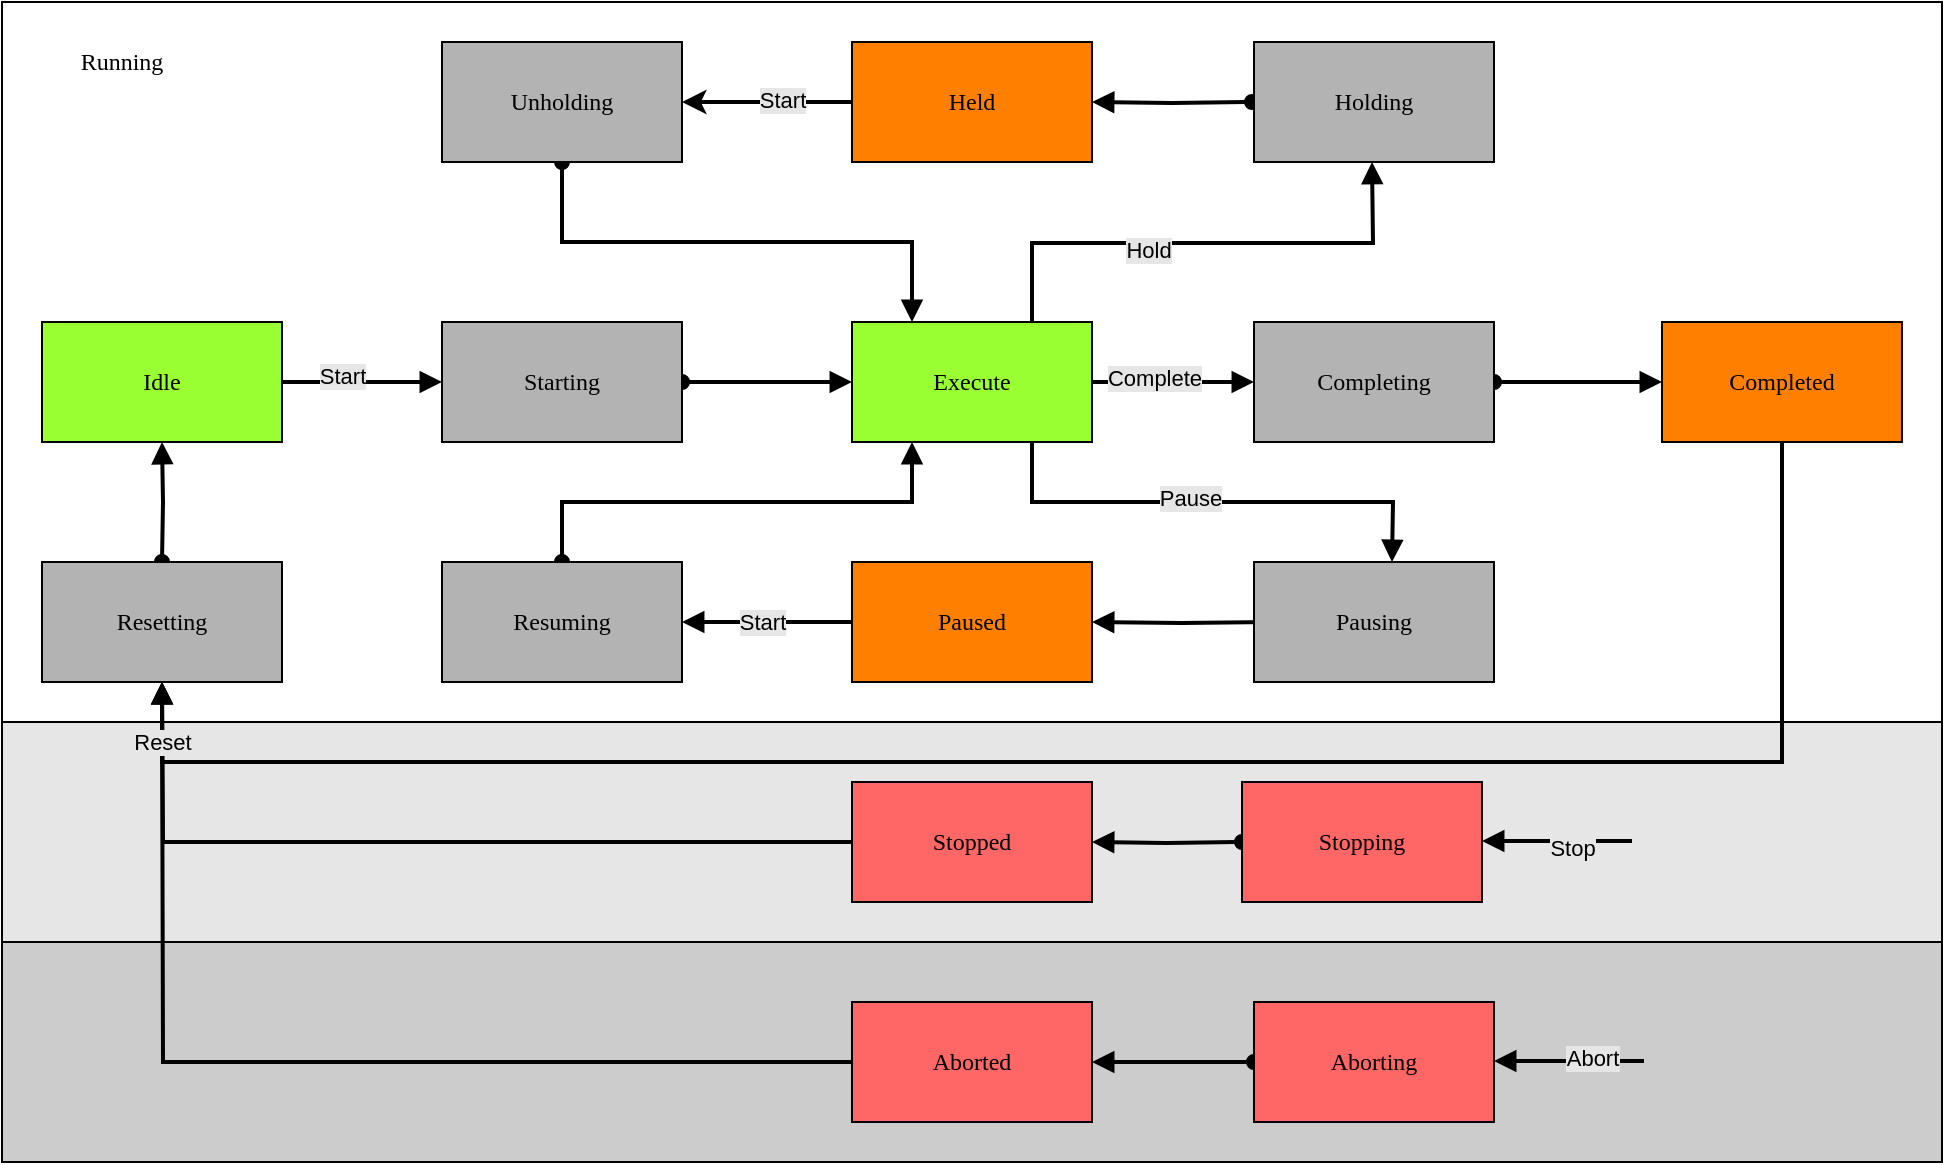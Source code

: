 <mxfile version="24.0.4" type="github" pages="5">
  <diagram name="ISA88" id="58cdce13-f638-feb5-8d6f-7d28b1aa9fa0">
    <mxGraphModel dx="1593" dy="869" grid="1" gridSize="10" guides="1" tooltips="1" connect="1" arrows="1" fold="1" page="1" pageScale="1" pageWidth="1169" pageHeight="827" background="none" math="0" shadow="0">
      <root>
        <mxCell id="0" />
        <mxCell id="1" parent="0" />
        <mxCell id="aAmiJ_XI5m1NhXgfSYHL-29" value="" style="rounded=0;whiteSpace=wrap;html=1;fontFamily=Helvetica;fontSize=11;fontColor=default;labelBackgroundColor=default;fillColor=#CCCCCC;" parent="1" vertex="1">
          <mxGeometry x="80" y="550" width="970" height="110" as="geometry" />
        </mxCell>
        <mxCell id="aAmiJ_XI5m1NhXgfSYHL-28" value="" style="rounded=0;whiteSpace=wrap;html=1;fontFamily=Helvetica;fontSize=11;fontColor=default;labelBackgroundColor=default;fillColor=#E6E6E6;" parent="1" vertex="1">
          <mxGeometry x="80" y="440" width="970" height="110" as="geometry" />
        </mxCell>
        <mxCell id="aAmiJ_XI5m1NhXgfSYHL-25" value="" style="rounded=0;whiteSpace=wrap;html=1;fontFamily=Helvetica;fontSize=11;fontColor=default;labelBackgroundColor=default;fillColor=#FFFFFF;" parent="1" vertex="1">
          <mxGeometry x="80" y="80" width="970" height="360" as="geometry" />
        </mxCell>
        <mxCell id="aAmiJ_XI5m1NhXgfSYHL-9" value="" style="edgeStyle=orthogonalEdgeStyle;rounded=0;orthogonalLoop=1;jettySize=auto;html=1;strokeWidth=2;" parent="1" source="382b91b5511bd0f7-7" target="aAmiJ_XI5m1NhXgfSYHL-3" edge="1">
          <mxGeometry relative="1" as="geometry" />
        </mxCell>
        <mxCell id="382b91b5511bd0f7-7" value="Held" style="rounded=0;whiteSpace=wrap;html=1;arcSize=24;fillColor=#FF8000;strokeColor=#000000;shadow=0;comic=0;labelBackgroundColor=none;fontFamily=Verdana;fontSize=12;fontColor=#000000;align=center;rotation=0;" parent="1" vertex="1">
          <mxGeometry x="505" y="100" width="120" height="60" as="geometry" />
        </mxCell>
        <mxCell id="qw5E-p2FazVa0dcF7oxH-25" style="edgeStyle=orthogonalEdgeStyle;rounded=0;orthogonalLoop=1;jettySize=auto;html=1;entryX=0.5;entryY=1;entryDx=0;entryDy=0;strokeColor=default;align=center;verticalAlign=middle;fontFamily=Helvetica;fontSize=11;fontColor=default;labelBackgroundColor=default;endArrow=block;endFill=1;exitX=0.75;exitY=0;exitDx=0;exitDy=0;strokeWidth=2;" parent="1" source="382b91b5511bd0f7-10" edge="1">
          <mxGeometry relative="1" as="geometry">
            <mxPoint x="765" y="160" as="targetPoint" />
          </mxGeometry>
        </mxCell>
        <mxCell id="aAmiJ_XI5m1NhXgfSYHL-33" value="Hold" style="edgeLabel;html=1;align=center;verticalAlign=middle;resizable=0;points=[];fontFamily=Helvetica;fontSize=11;fontColor=default;labelBackgroundColor=#E6E6E6;" parent="qw5E-p2FazVa0dcF7oxH-25" vertex="1" connectable="0">
          <mxGeometry x="-0.23" y="-2" relative="1" as="geometry">
            <mxPoint x="1" y="1" as="offset" />
          </mxGeometry>
        </mxCell>
        <mxCell id="aAmiJ_XI5m1NhXgfSYHL-14" style="edgeStyle=orthogonalEdgeStyle;rounded=0;orthogonalLoop=1;jettySize=auto;html=1;exitX=1;exitY=0.5;exitDx=0;exitDy=0;entryX=0;entryY=0.5;entryDx=0;entryDy=0;strokeColor=default;align=center;verticalAlign=middle;fontFamily=Helvetica;fontSize=11;fontColor=default;labelBackgroundColor=default;endArrow=block;endFill=1;strokeWidth=2;" parent="1" source="382b91b5511bd0f7-10" target="aAmiJ_XI5m1NhXgfSYHL-12" edge="1">
          <mxGeometry relative="1" as="geometry" />
        </mxCell>
        <mxCell id="hQikZTmfwp58IxMDFCY6-4" value="Complete" style="edgeLabel;html=1;align=center;verticalAlign=middle;resizable=0;points=[];fontFamily=Helvetica;fontSize=11;fontColor=default;labelBackgroundColor=#E6E6E6;" vertex="1" connectable="0" parent="aAmiJ_XI5m1NhXgfSYHL-14">
          <mxGeometry x="-0.358" y="-2" relative="1" as="geometry">
            <mxPoint x="5" y="-4" as="offset" />
          </mxGeometry>
        </mxCell>
        <mxCell id="382b91b5511bd0f7-10" value="Execute" style="rounded=0;whiteSpace=wrap;html=1;arcSize=24;fillColor=#99FF33;strokeColor=#000000;shadow=0;comic=0;labelBackgroundColor=none;fontFamily=Verdana;fontSize=12;fontColor=#000000;align=center;" parent="1" vertex="1">
          <mxGeometry x="505" y="240" width="120" height="60" as="geometry" />
        </mxCell>
        <mxCell id="qw5E-p2FazVa0dcF7oxH-10" value="Paused" style="rounded=0;whiteSpace=wrap;html=1;arcSize=24;fillColor=#FF8000;strokeColor=#000000;shadow=0;comic=0;labelBackgroundColor=none;fontFamily=Verdana;fontSize=12;fontColor=#000000;align=center;" parent="1" vertex="1">
          <mxGeometry x="505" y="360" width="120" height="60" as="geometry" />
        </mxCell>
        <mxCell id="qw5E-p2FazVa0dcF7oxH-51" value="" style="edgeStyle=orthogonalEdgeStyle;rounded=0;orthogonalLoop=1;jettySize=auto;html=1;strokeColor=default;align=center;verticalAlign=middle;fontFamily=Helvetica;fontSize=11;fontColor=default;labelBackgroundColor=default;endArrow=block;endFill=1;strokeWidth=2;startArrow=oval;startFill=1;" parent="1" target="382b91b5511bd0f7-7" edge="1">
          <mxGeometry relative="1" as="geometry">
            <mxPoint x="705" y="130" as="sourcePoint" />
          </mxGeometry>
        </mxCell>
        <mxCell id="qw5E-p2FazVa0dcF7oxH-49" value="" style="edgeStyle=orthogonalEdgeStyle;rounded=0;orthogonalLoop=1;jettySize=auto;html=1;strokeColor=default;align=center;verticalAlign=middle;fontFamily=Helvetica;fontSize=11;fontColor=default;labelBackgroundColor=default;endArrow=block;endFill=1;strokeWidth=2;" parent="1" target="qw5E-p2FazVa0dcF7oxH-10" edge="1">
          <mxGeometry relative="1" as="geometry">
            <mxPoint x="715" y="390" as="sourcePoint" />
          </mxGeometry>
        </mxCell>
        <mxCell id="qw5E-p2FazVa0dcF7oxH-26" style="edgeStyle=orthogonalEdgeStyle;rounded=0;orthogonalLoop=1;jettySize=auto;html=1;entryX=0.5;entryY=0;entryDx=0;entryDy=0;strokeColor=default;align=center;verticalAlign=middle;fontFamily=Helvetica;fontSize=11;fontColor=default;labelBackgroundColor=default;endArrow=block;endFill=1;exitX=0.75;exitY=1;exitDx=0;exitDy=0;strokeWidth=2;" parent="1" source="382b91b5511bd0f7-10" edge="1">
          <mxGeometry relative="1" as="geometry">
            <mxPoint x="775" y="360" as="targetPoint" />
          </mxGeometry>
        </mxCell>
        <mxCell id="aAmiJ_XI5m1NhXgfSYHL-34" value="Pause" style="edgeLabel;html=1;align=center;verticalAlign=middle;resizable=0;points=[];fontFamily=Helvetica;fontSize=11;fontColor=default;labelBackgroundColor=#E6E6E6;" parent="qw5E-p2FazVa0dcF7oxH-26" vertex="1" connectable="0">
          <mxGeometry x="-0.094" y="2" relative="1" as="geometry">
            <mxPoint as="offset" />
          </mxGeometry>
        </mxCell>
        <mxCell id="qw5E-p2FazVa0dcF7oxH-29" value="" style="edgeStyle=orthogonalEdgeStyle;rounded=0;orthogonalLoop=1;jettySize=auto;html=1;strokeColor=default;align=center;verticalAlign=middle;fontFamily=Helvetica;fontSize=11;fontColor=default;labelBackgroundColor=default;endArrow=block;endFill=1;entryX=0;entryY=0.5;entryDx=0;entryDy=0;strokeWidth=2;" parent="1" source="qw5E-p2FazVa0dcF7oxH-27" target="aAmiJ_XI5m1NhXgfSYHL-1" edge="1">
          <mxGeometry relative="1" as="geometry">
            <mxPoint x="225" y="270" as="targetPoint" />
          </mxGeometry>
        </mxCell>
        <mxCell id="aAmiJ_XI5m1NhXgfSYHL-31" value="Start" style="edgeLabel;html=1;align=center;verticalAlign=middle;resizable=0;points=[];fontFamily=Helvetica;fontSize=11;fontColor=default;labelBackgroundColor=#E6E6E6;" parent="qw5E-p2FazVa0dcF7oxH-29" vertex="1" connectable="0">
          <mxGeometry x="-0.25" y="3" relative="1" as="geometry">
            <mxPoint as="offset" />
          </mxGeometry>
        </mxCell>
        <mxCell id="qw5E-p2FazVa0dcF7oxH-27" value="Idle" style="rounded=0;whiteSpace=wrap;html=1;arcSize=24;fillColor=#99FF33;strokeColor=#000000;shadow=0;comic=0;labelBackgroundColor=none;fontFamily=Verdana;fontSize=12;fontColor=#000000;align=center;" parent="1" vertex="1">
          <mxGeometry x="100" y="240" width="120" height="60" as="geometry" />
        </mxCell>
        <mxCell id="qw5E-p2FazVa0dcF7oxH-45" style="edgeStyle=orthogonalEdgeStyle;rounded=0;orthogonalLoop=1;jettySize=auto;html=1;entryX=0.5;entryY=1;entryDx=0;entryDy=0;strokeColor=default;align=center;verticalAlign=middle;fontFamily=Helvetica;fontSize=11;fontColor=default;labelBackgroundColor=default;endArrow=block;endFill=1;strokeWidth=2;" parent="1" source="qw5E-p2FazVa0dcF7oxH-32" edge="1">
          <mxGeometry relative="1" as="geometry">
            <mxPoint x="160" y="420" as="targetPoint" />
          </mxGeometry>
        </mxCell>
        <mxCell id="qw5E-p2FazVa0dcF7oxH-32" value="Stopped" style="rounded=0;whiteSpace=wrap;html=1;arcSize=24;fillColor=#FF6666;strokeColor=#000000;shadow=0;comic=0;labelBackgroundColor=none;fontFamily=Verdana;fontSize=12;fontColor=#000000;align=center;" parent="1" vertex="1">
          <mxGeometry x="505" y="470" width="120" height="60" as="geometry" />
        </mxCell>
        <mxCell id="qw5E-p2FazVa0dcF7oxH-46" style="edgeStyle=orthogonalEdgeStyle;rounded=0;orthogonalLoop=1;jettySize=auto;html=1;strokeColor=default;align=center;verticalAlign=middle;fontFamily=Helvetica;fontSize=11;fontColor=default;labelBackgroundColor=default;endArrow=block;endFill=1;strokeWidth=2;entryX=0.5;entryY=1;entryDx=0;entryDy=0;" parent="1" source="qw5E-p2FazVa0dcF7oxH-33" edge="1">
          <mxGeometry relative="1" as="geometry">
            <mxPoint x="160" y="420" as="targetPoint" />
          </mxGeometry>
        </mxCell>
        <mxCell id="qw5E-p2FazVa0dcF7oxH-33" value="Aborted" style="rounded=0;whiteSpace=wrap;html=1;arcSize=24;fillColor=#FF6666;strokeColor=#000000;shadow=0;comic=0;labelBackgroundColor=none;fontFamily=Verdana;fontSize=12;fontColor=#000000;align=center;" parent="1" vertex="1">
          <mxGeometry x="505" y="580" width="120" height="60" as="geometry" />
        </mxCell>
        <mxCell id="aAmiJ_XI5m1NhXgfSYHL-19" style="edgeStyle=orthogonalEdgeStyle;rounded=0;orthogonalLoop=1;jettySize=auto;html=1;exitX=0.5;exitY=1;exitDx=0;exitDy=0;entryX=0.5;entryY=1;entryDx=0;entryDy=0;strokeColor=default;align=center;verticalAlign=middle;fontFamily=Helvetica;fontSize=11;fontColor=default;labelBackgroundColor=default;endArrow=block;endFill=1;strokeWidth=2;" parent="1" source="qw5E-p2FazVa0dcF7oxH-34" edge="1">
          <mxGeometry relative="1" as="geometry">
            <Array as="points">
              <mxPoint x="970" y="460" />
              <mxPoint x="160" y="460" />
            </Array>
            <mxPoint x="160" y="420" as="targetPoint" />
          </mxGeometry>
        </mxCell>
        <mxCell id="aAmiJ_XI5m1NhXgfSYHL-39" value="Reset" style="edgeLabel;html=1;align=center;verticalAlign=middle;resizable=0;points=[];fontFamily=Helvetica;fontSize=11;fontColor=default;labelBackgroundColor=#E6E6E6;" parent="aAmiJ_XI5m1NhXgfSYHL-19" vertex="1" connectable="0">
          <mxGeometry x="0.896" y="2" relative="1" as="geometry">
            <mxPoint x="-13" y="-12" as="offset" />
          </mxGeometry>
        </mxCell>
        <mxCell id="qw5E-p2FazVa0dcF7oxH-34" value="Completed" style="rounded=0;whiteSpace=wrap;html=1;arcSize=24;fillColor=#FF8000;strokeColor=#000000;shadow=0;comic=0;labelBackgroundColor=none;fontFamily=Verdana;fontSize=12;fontColor=#000000;align=center;" parent="1" vertex="1">
          <mxGeometry x="910" y="240" width="120" height="60" as="geometry" />
        </mxCell>
        <mxCell id="qw5E-p2FazVa0dcF7oxH-41" value="" style="edgeStyle=orthogonalEdgeStyle;rounded=0;orthogonalLoop=1;jettySize=auto;html=1;strokeColor=default;align=center;verticalAlign=middle;fontFamily=Helvetica;fontSize=11;fontColor=default;labelBackgroundColor=default;endArrow=block;endFill=1;strokeWidth=2;startArrow=oval;startFill=1;" parent="1" target="qw5E-p2FazVa0dcF7oxH-32" edge="1">
          <mxGeometry relative="1" as="geometry">
            <mxPoint x="700" y="500" as="sourcePoint" />
          </mxGeometry>
        </mxCell>
        <mxCell id="qw5E-p2FazVa0dcF7oxH-43" value="" style="edgeStyle=orthogonalEdgeStyle;rounded=0;orthogonalLoop=1;jettySize=auto;html=1;strokeColor=default;align=center;verticalAlign=middle;fontFamily=Helvetica;fontSize=11;fontColor=default;labelBackgroundColor=default;endArrow=block;endFill=1;strokeWidth=2;startArrow=oval;startFill=1;exitX=0;exitY=0.5;exitDx=0;exitDy=0;" parent="1" source="aAmiJ_XI5m1NhXgfSYHL-21" target="qw5E-p2FazVa0dcF7oxH-33" edge="1">
          <mxGeometry relative="1" as="geometry">
            <mxPoint x="680" y="710" as="sourcePoint" />
          </mxGeometry>
        </mxCell>
        <mxCell id="aAmiJ_XI5m1NhXgfSYHL-18" style="edgeStyle=orthogonalEdgeStyle;rounded=0;orthogonalLoop=1;jettySize=auto;html=1;exitX=1;exitY=0.5;exitDx=0;exitDy=0;entryX=0;entryY=0.5;entryDx=0;entryDy=0;strokeColor=default;align=center;verticalAlign=middle;fontFamily=Helvetica;fontSize=11;fontColor=default;labelBackgroundColor=default;endArrow=block;endFill=1;strokeWidth=2;startArrow=oval;startFill=1;" parent="1" source="aAmiJ_XI5m1NhXgfSYHL-1" target="382b91b5511bd0f7-10" edge="1">
          <mxGeometry relative="1" as="geometry" />
        </mxCell>
        <mxCell id="aAmiJ_XI5m1NhXgfSYHL-1" value="Starting" style="rounded=0;whiteSpace=wrap;html=1;arcSize=24;fillColor=#B3B3B3;strokeColor=#000000;shadow=0;comic=0;labelBackgroundColor=none;fontFamily=Verdana;fontSize=12;fontColor=#000000;align=center;" parent="1" vertex="1">
          <mxGeometry x="300" y="240" width="120" height="60" as="geometry" />
        </mxCell>
        <mxCell id="aAmiJ_XI5m1NhXgfSYHL-2" value="Holding" style="rounded=0;whiteSpace=wrap;html=1;arcSize=24;fillColor=#B3B3B3;strokeColor=#000000;shadow=0;comic=0;labelBackgroundColor=none;fontFamily=Verdana;fontSize=12;fontColor=#000000;align=center;" parent="1" vertex="1">
          <mxGeometry x="706" y="100" width="120" height="60" as="geometry" />
        </mxCell>
        <mxCell id="aAmiJ_XI5m1NhXgfSYHL-16" style="edgeStyle=orthogonalEdgeStyle;rounded=0;orthogonalLoop=1;jettySize=auto;html=1;exitX=0.5;exitY=1;exitDx=0;exitDy=0;entryX=0.25;entryY=0;entryDx=0;entryDy=0;strokeColor=default;align=center;verticalAlign=middle;fontFamily=Helvetica;fontSize=11;fontColor=default;labelBackgroundColor=default;endArrow=block;endFill=1;strokeWidth=2;startArrow=oval;startFill=1;" parent="1" source="aAmiJ_XI5m1NhXgfSYHL-3" target="382b91b5511bd0f7-10" edge="1">
          <mxGeometry relative="1" as="geometry" />
        </mxCell>
        <mxCell id="aAmiJ_XI5m1NhXgfSYHL-32" value="Start" style="edgeLabel;html=1;align=center;verticalAlign=middle;resizable=0;points=[];fontFamily=Helvetica;fontSize=11;fontColor=default;labelBackgroundColor=#E6E6E6;" parent="aAmiJ_XI5m1NhXgfSYHL-16" vertex="1" connectable="0">
          <mxGeometry x="-0.2" relative="1" as="geometry">
            <mxPoint x="48" y="-71" as="offset" />
          </mxGeometry>
        </mxCell>
        <mxCell id="aAmiJ_XI5m1NhXgfSYHL-3" value="Unholding" style="rounded=0;whiteSpace=wrap;html=1;arcSize=24;fillColor=#B3B3B3;strokeColor=#000000;shadow=0;comic=0;labelBackgroundColor=none;fontFamily=Verdana;fontSize=12;fontColor=#000000;align=center;" parent="1" vertex="1">
          <mxGeometry x="300" y="100" width="120" height="60" as="geometry" />
        </mxCell>
        <mxCell id="aAmiJ_XI5m1NhXgfSYHL-4" value="Pausing" style="rounded=0;whiteSpace=wrap;html=1;arcSize=24;fillColor=#B3B3B3;strokeColor=#000000;shadow=0;comic=0;labelBackgroundColor=none;fontFamily=Verdana;fontSize=12;fontColor=#000000;align=center;" parent="1" vertex="1">
          <mxGeometry x="706" y="360" width="120" height="60" as="geometry" />
        </mxCell>
        <mxCell id="aAmiJ_XI5m1NhXgfSYHL-6" value="" style="edgeStyle=orthogonalEdgeStyle;rounded=0;orthogonalLoop=1;jettySize=auto;html=1;strokeColor=default;align=center;verticalAlign=middle;fontFamily=Helvetica;fontSize=11;fontColor=default;labelBackgroundColor=default;endArrow=block;endFill=1;strokeWidth=2;" parent="1" source="qw5E-p2FazVa0dcF7oxH-10" target="aAmiJ_XI5m1NhXgfSYHL-5" edge="1">
          <mxGeometry relative="1" as="geometry">
            <mxPoint x="505" y="390" as="sourcePoint" />
            <mxPoint x="285" y="300" as="targetPoint" />
          </mxGeometry>
        </mxCell>
        <mxCell id="aAmiJ_XI5m1NhXgfSYHL-17" style="edgeStyle=orthogonalEdgeStyle;rounded=0;orthogonalLoop=1;jettySize=auto;html=1;exitX=0.5;exitY=0;exitDx=0;exitDy=0;entryX=0.25;entryY=1;entryDx=0;entryDy=0;strokeColor=default;align=center;verticalAlign=middle;fontFamily=Helvetica;fontSize=11;fontColor=default;labelBackgroundColor=default;endArrow=block;endFill=1;strokeWidth=2;startArrow=oval;startFill=1;" parent="1" source="aAmiJ_XI5m1NhXgfSYHL-5" target="382b91b5511bd0f7-10" edge="1">
          <mxGeometry relative="1" as="geometry" />
        </mxCell>
        <mxCell id="aAmiJ_XI5m1NhXgfSYHL-35" value="Start" style="edgeLabel;html=1;align=center;verticalAlign=middle;resizable=0;points=[];fontFamily=Helvetica;fontSize=11;fontColor=default;labelBackgroundColor=#E6E6E6;" parent="aAmiJ_XI5m1NhXgfSYHL-17" vertex="1" connectable="0">
          <mxGeometry x="0.038" y="2" relative="1" as="geometry">
            <mxPoint x="8" y="62" as="offset" />
          </mxGeometry>
        </mxCell>
        <mxCell id="aAmiJ_XI5m1NhXgfSYHL-5" value="Resuming" style="rounded=0;whiteSpace=wrap;html=1;arcSize=24;fillColor=#B3B3B3;strokeColor=#000000;shadow=0;comic=0;labelBackgroundColor=none;fontFamily=Verdana;fontSize=12;fontColor=#000000;align=center;" parent="1" vertex="1">
          <mxGeometry x="300" y="360" width="120" height="60" as="geometry" />
        </mxCell>
        <mxCell id="aAmiJ_XI5m1NhXgfSYHL-15" value="" style="edgeStyle=orthogonalEdgeStyle;rounded=0;orthogonalLoop=1;jettySize=auto;html=1;strokeColor=default;align=center;verticalAlign=middle;fontFamily=Helvetica;fontSize=11;fontColor=default;labelBackgroundColor=default;endArrow=block;endFill=1;strokeWidth=2;startArrow=oval;startFill=1;" parent="1" source="aAmiJ_XI5m1NhXgfSYHL-12" target="qw5E-p2FazVa0dcF7oxH-34" edge="1">
          <mxGeometry relative="1" as="geometry" />
        </mxCell>
        <mxCell id="aAmiJ_XI5m1NhXgfSYHL-12" value="Completing" style="rounded=0;whiteSpace=wrap;html=1;arcSize=24;fillColor=#B3B3B3;strokeColor=#000000;shadow=0;comic=0;labelBackgroundColor=none;fontFamily=Verdana;fontSize=12;fontColor=#000000;align=center;" parent="1" vertex="1">
          <mxGeometry x="706" y="240" width="120" height="60" as="geometry" />
        </mxCell>
        <mxCell id="aAmiJ_XI5m1NhXgfSYHL-20" value="Stopping" style="rounded=0;whiteSpace=wrap;html=1;arcSize=24;fillColor=#FF6666;strokeColor=#000000;shadow=0;comic=0;labelBackgroundColor=none;fontFamily=Verdana;fontSize=12;fontColor=#000000;align=center;" parent="1" vertex="1">
          <mxGeometry x="700" y="470" width="120" height="60" as="geometry" />
        </mxCell>
        <mxCell id="aAmiJ_XI5m1NhXgfSYHL-21" value="Aborting" style="rounded=0;whiteSpace=wrap;html=1;arcSize=24;fillColor=#FF6666;strokeColor=#000000;shadow=0;comic=0;labelBackgroundColor=none;fontFamily=Verdana;fontSize=12;fontColor=#000000;align=center;" parent="1" vertex="1">
          <mxGeometry x="706" y="580" width="120" height="60" as="geometry" />
        </mxCell>
        <mxCell id="aAmiJ_XI5m1NhXgfSYHL-22" value="" style="edgeStyle=orthogonalEdgeStyle;rounded=0;orthogonalLoop=1;jettySize=auto;html=1;strokeColor=default;align=center;verticalAlign=middle;fontFamily=Helvetica;fontSize=11;fontColor=default;labelBackgroundColor=default;endArrow=block;endFill=1;strokeWidth=2;" parent="1" edge="1">
          <mxGeometry relative="1" as="geometry">
            <mxPoint x="895" y="499.5" as="sourcePoint" />
            <mxPoint x="820" y="499.5" as="targetPoint" />
          </mxGeometry>
        </mxCell>
        <mxCell id="aAmiJ_XI5m1NhXgfSYHL-37" value="Stop" style="edgeLabel;html=1;align=center;verticalAlign=middle;resizable=0;points=[];fontFamily=Helvetica;fontSize=11;fontColor=default;labelBackgroundColor=#E6E6E6;" parent="aAmiJ_XI5m1NhXgfSYHL-22" vertex="1" connectable="0">
          <mxGeometry x="-0.2" y="3" relative="1" as="geometry">
            <mxPoint as="offset" />
          </mxGeometry>
        </mxCell>
        <mxCell id="aAmiJ_XI5m1NhXgfSYHL-23" value="" style="edgeStyle=orthogonalEdgeStyle;rounded=0;orthogonalLoop=1;jettySize=auto;html=1;strokeColor=default;align=center;verticalAlign=middle;fontFamily=Helvetica;fontSize=11;fontColor=default;labelBackgroundColor=default;endArrow=block;endFill=1;strokeWidth=2;" parent="1" edge="1">
          <mxGeometry relative="1" as="geometry">
            <mxPoint x="901" y="609.5" as="sourcePoint" />
            <mxPoint x="826" y="609.5" as="targetPoint" />
          </mxGeometry>
        </mxCell>
        <mxCell id="aAmiJ_XI5m1NhXgfSYHL-38" value="Abort" style="edgeLabel;html=1;align=center;verticalAlign=middle;resizable=0;points=[];fontFamily=Helvetica;fontSize=11;fontColor=default;labelBackgroundColor=#E6E6E6;" parent="aAmiJ_XI5m1NhXgfSYHL-23" vertex="1" connectable="0">
          <mxGeometry x="-0.307" y="-2" relative="1" as="geometry">
            <mxPoint as="offset" />
          </mxGeometry>
        </mxCell>
        <mxCell id="aAmiJ_XI5m1NhXgfSYHL-27" value="Running" style="rounded=0;whiteSpace=wrap;html=1;arcSize=24;fillColor=none;strokeColor=none;shadow=0;comic=0;labelBackgroundColor=none;fontFamily=Verdana;fontSize=12;fontColor=#000000;align=center;" parent="1" vertex="1">
          <mxGeometry x="80" y="80" width="120" height="60" as="geometry" />
        </mxCell>
        <mxCell id="hQikZTmfwp58IxMDFCY6-2" value="" style="edgeStyle=orthogonalEdgeStyle;rounded=0;orthogonalLoop=1;jettySize=auto;html=1;strokeColor=default;align=center;verticalAlign=middle;fontFamily=Helvetica;fontSize=11;fontColor=default;labelBackgroundColor=default;endArrow=block;endFill=1;strokeWidth=2;startArrow=oval;startFill=1;entryX=0.5;entryY=1;entryDx=0;entryDy=0;exitX=0.5;exitY=0;exitDx=0;exitDy=0;" edge="1" parent="1" target="qw5E-p2FazVa0dcF7oxH-27">
          <mxGeometry relative="1" as="geometry">
            <mxPoint x="160" y="360" as="sourcePoint" />
            <mxPoint x="920" y="280" as="targetPoint" />
          </mxGeometry>
        </mxCell>
        <mxCell id="hQikZTmfwp58IxMDFCY6-3" value="Resetting" style="rounded=0;whiteSpace=wrap;html=1;arcSize=24;fillColor=#B3B3B3;strokeColor=#000000;shadow=0;comic=0;labelBackgroundColor=none;fontFamily=Verdana;fontSize=12;fontColor=#000000;align=center;" vertex="1" parent="1">
          <mxGeometry x="100" y="360" width="120" height="60" as="geometry" />
        </mxCell>
      </root>
    </mxGraphModel>
  </diagram>
  <diagram name="Observer" id="914L2Pp38VZ-iM2Vx1l2">
    <mxGraphModel dx="1434" dy="782" grid="1" gridSize="10" guides="1" tooltips="1" connect="1" arrows="1" fold="1" page="1" pageScale="1" pageWidth="1169" pageHeight="827" math="0" shadow="0">
      <root>
        <mxCell id="0" />
        <mxCell id="1" parent="0" />
        <mxCell id="Qbpo_AQR7p0ZwZ3TXR_l-1" value="FB_Observer" style="swimlane;fontStyle=1;align=center;verticalAlign=top;childLayout=stackLayout;horizontal=1;startSize=26;horizontalStack=0;resizeParent=1;resizeParentMax=0;resizeLast=0;collapsible=1;marginBottom=0;whiteSpace=wrap;html=1;fontFamily=Helvetica;fontSize=11;fontColor=default;labelBackgroundColor=default;" parent="1" vertex="1">
          <mxGeometry x="180" y="180" width="160" height="112" as="geometry" />
        </mxCell>
        <mxCell id="Qbpo_AQR7p0ZwZ3TXR_l-3" value="" style="line;strokeWidth=1;fillColor=none;align=left;verticalAlign=middle;spacingTop=-1;spacingLeft=3;spacingRight=3;rotatable=0;labelPosition=right;points=[];portConstraint=eastwest;strokeColor=inherit;fontFamily=Helvetica;fontSize=11;fontColor=default;labelBackgroundColor=default;" parent="Qbpo_AQR7p0ZwZ3TXR_l-1" vertex="1">
          <mxGeometry y="26" width="160" height="8" as="geometry" />
        </mxCell>
        <mxCell id="Qbpo_AQR7p0ZwZ3TXR_l-5" value="+ M_Attach" style="text;strokeColor=none;fillColor=none;align=left;verticalAlign=top;spacingLeft=4;spacingRight=4;overflow=hidden;rotatable=0;points=[[0,0.5],[1,0.5]];portConstraint=eastwest;whiteSpace=wrap;html=1;fontFamily=Helvetica;fontSize=11;fontColor=default;labelBackgroundColor=default;" parent="Qbpo_AQR7p0ZwZ3TXR_l-1" vertex="1">
          <mxGeometry y="34" width="160" height="26" as="geometry" />
        </mxCell>
        <mxCell id="Qbpo_AQR7p0ZwZ3TXR_l-4" value="+ M_Dettach" style="text;strokeColor=none;fillColor=none;align=left;verticalAlign=top;spacingLeft=4;spacingRight=4;overflow=hidden;rotatable=0;points=[[0,0.5],[1,0.5]];portConstraint=eastwest;whiteSpace=wrap;html=1;fontFamily=Helvetica;fontSize=11;fontColor=default;labelBackgroundColor=default;" parent="Qbpo_AQR7p0ZwZ3TXR_l-1" vertex="1">
          <mxGeometry y="60" width="160" height="26" as="geometry" />
        </mxCell>
        <mxCell id="Qbpo_AQR7p0ZwZ3TXR_l-6" value="+ M_Notify" style="text;strokeColor=none;fillColor=none;align=left;verticalAlign=top;spacingLeft=4;spacingRight=4;overflow=hidden;rotatable=0;points=[[0,0.5],[1,0.5]];portConstraint=eastwest;whiteSpace=wrap;html=1;fontFamily=Helvetica;fontSize=11;fontColor=default;labelBackgroundColor=default;" parent="Qbpo_AQR7p0ZwZ3TXR_l-1" vertex="1">
          <mxGeometry y="86" width="160" height="26" as="geometry" />
        </mxCell>
      </root>
    </mxGraphModel>
  </diagram>
  <diagram name="Concept" id="hIiaKfXWYesgnnnfrlfd">
    <mxGraphModel dx="1434" dy="782" grid="1" gridSize="10" guides="1" tooltips="1" connect="1" arrows="1" fold="1" page="1" pageScale="1" pageWidth="1169" pageHeight="827" math="0" shadow="0">
      <root>
        <mxCell id="0" />
        <mxCell id="1" parent="0" />
        <mxCell id="HTkEX30O9q5oVhzSK92n-1" value="Concept" style="swimlane;startSize=20;horizontal=1;containerType=tree;newEdgeStyle={&quot;edgeStyle&quot;:&quot;elbowEdgeStyle&quot;,&quot;startArrow&quot;:&quot;none&quot;,&quot;endArrow&quot;:&quot;none&quot;};" parent="1" vertex="1">
          <mxGeometry x="230" y="150" width="680" height="220" as="geometry" />
        </mxCell>
        <mxCell id="HTkEX30O9q5oVhzSK92n-10" style="edgeStyle=elbowEdgeStyle;rounded=0;orthogonalLoop=1;jettySize=auto;html=1;startArrow=none;endArrow=none;exitX=0.5;exitY=0;exitDx=0;exitDy=0;" parent="HTkEX30O9q5oVhzSK92n-1" source="HTkEX30O9q5oVhzSK92n-7" edge="1">
          <mxGeometry relative="1" as="geometry">
            <mxPoint x="200" y="120" as="targetPoint" />
            <Array as="points">
              <mxPoint x="340" y="130" />
            </Array>
          </mxGeometry>
        </mxCell>
        <mxCell id="HTkEX30O9q5oVhzSK92n-7" value="FB_Cylinder" style="whiteSpace=wrap;html=1;align=center;verticalAlign=middle;treeFolding=1;treeMoving=1;newEdgeStyle={&quot;edgeStyle&quot;:&quot;elbowEdgeStyle&quot;,&quot;startArrow&quot;:&quot;none&quot;,&quot;endArrow&quot;:&quot;none&quot;};" parent="HTkEX30O9q5oVhzSK92n-1" vertex="1">
          <mxGeometry x="290" y="140" width="100" height="60" as="geometry" />
        </mxCell>
        <UserObject label="FB_Component" treeRoot="1" id="HTkEX30O9q5oVhzSK92n-4">
          <mxCell style="whiteSpace=wrap;html=1;align=center;treeFolding=1;treeMoving=1;newEdgeStyle={&quot;edgeStyle&quot;:&quot;elbowEdgeStyle&quot;,&quot;startArrow&quot;:&quot;none&quot;,&quot;endArrow&quot;:&quot;none&quot;};" parent="HTkEX30O9q5oVhzSK92n-1" vertex="1">
            <mxGeometry x="280" y="40" width="120" height="60" as="geometry" />
          </mxCell>
        </UserObject>
        <mxCell id="HTkEX30O9q5oVhzSK92n-3" value="" style="edgeStyle=elbowEdgeStyle;elbow=vertical;sourcePerimeterSpacing=0;targetPerimeterSpacing=0;startArrow=none;endArrow=none;rounded=0;curved=0;" parent="HTkEX30O9q5oVhzSK92n-1" source="HTkEX30O9q5oVhzSK92n-4" target="HTkEX30O9q5oVhzSK92n-6" edge="1">
          <mxGeometry relative="1" as="geometry" />
        </mxCell>
        <mxCell id="HTkEX30O9q5oVhzSK92n-6" value="FB_Cylinder" style="whiteSpace=wrap;html=1;align=center;verticalAlign=middle;treeFolding=1;treeMoving=1;newEdgeStyle={&quot;edgeStyle&quot;:&quot;elbowEdgeStyle&quot;,&quot;startArrow&quot;:&quot;none&quot;,&quot;endArrow&quot;:&quot;none&quot;};" parent="HTkEX30O9q5oVhzSK92n-1" vertex="1">
          <mxGeometry x="150" y="140" width="100" height="60" as="geometry" />
        </mxCell>
        <mxCell id="HTkEX30O9q5oVhzSK92n-2" value="" style="edgeStyle=elbowEdgeStyle;elbow=vertical;sourcePerimeterSpacing=0;targetPerimeterSpacing=0;startArrow=none;endArrow=none;rounded=0;curved=0;" parent="HTkEX30O9q5oVhzSK92n-1" source="HTkEX30O9q5oVhzSK92n-4" target="HTkEX30O9q5oVhzSK92n-5" edge="1">
          <mxGeometry relative="1" as="geometry" />
        </mxCell>
        <mxCell id="HTkEX30O9q5oVhzSK92n-5" value="FB_Axis" style="whiteSpace=wrap;html=1;align=center;verticalAlign=middle;treeFolding=1;treeMoving=1;newEdgeStyle={&quot;edgeStyle&quot;:&quot;elbowEdgeStyle&quot;,&quot;startArrow&quot;:&quot;none&quot;,&quot;endArrow&quot;:&quot;none&quot;};" parent="HTkEX30O9q5oVhzSK92n-1" vertex="1">
          <mxGeometry x="10" y="140" width="100" height="60" as="geometry" />
        </mxCell>
        <mxCell id="HTkEX30O9q5oVhzSK92n-12" style="edgeStyle=elbowEdgeStyle;rounded=0;orthogonalLoop=1;jettySize=auto;html=1;startArrow=none;endArrow=none;exitX=0.5;exitY=0;exitDx=0;exitDy=0;" parent="HTkEX30O9q5oVhzSK92n-1" source="HTkEX30O9q5oVhzSK92n-11" edge="1">
          <mxGeometry relative="1" as="geometry">
            <mxPoint x="270" y="120" as="targetPoint" />
            <Array as="points">
              <mxPoint x="480" y="130" />
            </Array>
          </mxGeometry>
        </mxCell>
        <mxCell id="HTkEX30O9q5oVhzSK92n-11" value="FB_Contactor" style="whiteSpace=wrap;html=1;align=center;verticalAlign=middle;treeFolding=1;treeMoving=1;newEdgeStyle={&quot;edgeStyle&quot;:&quot;elbowEdgeStyle&quot;,&quot;startArrow&quot;:&quot;none&quot;,&quot;endArrow&quot;:&quot;none&quot;};" parent="HTkEX30O9q5oVhzSK92n-1" vertex="1">
          <mxGeometry x="430" y="140" width="100" height="60" as="geometry" />
        </mxCell>
        <mxCell id="HTkEX30O9q5oVhzSK92n-14" style="edgeStyle=elbowEdgeStyle;rounded=0;orthogonalLoop=1;jettySize=auto;html=1;startArrow=none;endArrow=none;exitX=0.5;exitY=0;exitDx=0;exitDy=0;" parent="HTkEX30O9q5oVhzSK92n-1" source="HTkEX30O9q5oVhzSK92n-13" edge="1">
          <mxGeometry relative="1" as="geometry">
            <mxPoint x="340" y="120" as="targetPoint" />
            <Array as="points">
              <mxPoint x="620" y="120" />
            </Array>
          </mxGeometry>
        </mxCell>
        <mxCell id="HTkEX30O9q5oVhzSK92n-13" value="FB_Motor" style="whiteSpace=wrap;html=1;align=center;verticalAlign=middle;treeFolding=1;treeMoving=1;newEdgeStyle={&quot;edgeStyle&quot;:&quot;elbowEdgeStyle&quot;,&quot;startArrow&quot;:&quot;none&quot;,&quot;endArrow&quot;:&quot;none&quot;};" parent="HTkEX30O9q5oVhzSK92n-1" vertex="1">
          <mxGeometry x="570" y="140" width="100" height="60" as="geometry" />
        </mxCell>
      </root>
    </mxGraphModel>
  </diagram>
  <diagram name="ClassDiagramm" id="V2hrDt4HMz5xzXOxVcgy">
    <mxGraphModel dx="1434" dy="782" grid="1" gridSize="10" guides="1" tooltips="1" connect="1" arrows="1" fold="1" page="1" pageScale="1" pageWidth="1169" pageHeight="827" math="0" shadow="0">
      <root>
        <mxCell id="0" />
        <mxCell id="1" parent="0" />
        <mxCell id="Qbpo_AQR7p0ZwZ3TXR_l-1" value="FB_Observer" style="swimlane;fontStyle=1;align=center;verticalAlign=top;childLayout=stackLayout;horizontal=1;startSize=26;horizontalStack=0;resizeParent=1;resizeParentMax=0;resizeLast=0;collapsible=1;marginBottom=0;whiteSpace=wrap;html=1;fontFamily=Helvetica;fontSize=11;fontColor=default;labelBackgroundColor=default;" parent="1" vertex="1">
          <mxGeometry x="425" y="120" width="160" height="112" as="geometry" />
        </mxCell>
        <mxCell id="Qbpo_AQR7p0ZwZ3TXR_l-3" value="" style="line;strokeWidth=1;fillColor=none;align=left;verticalAlign=middle;spacingTop=-1;spacingLeft=3;spacingRight=3;rotatable=0;labelPosition=right;points=[];portConstraint=eastwest;strokeColor=inherit;fontFamily=Helvetica;fontSize=11;fontColor=default;labelBackgroundColor=default;" parent="Qbpo_AQR7p0ZwZ3TXR_l-1" vertex="1">
          <mxGeometry y="26" width="160" height="8" as="geometry" />
        </mxCell>
        <mxCell id="Qbpo_AQR7p0ZwZ3TXR_l-5" value="+ M_Attach" style="text;strokeColor=none;fillColor=none;align=left;verticalAlign=top;spacingLeft=4;spacingRight=4;overflow=hidden;rotatable=0;points=[[0,0.5],[1,0.5]];portConstraint=eastwest;whiteSpace=wrap;html=1;fontFamily=Helvetica;fontSize=11;fontColor=default;labelBackgroundColor=default;" parent="Qbpo_AQR7p0ZwZ3TXR_l-1" vertex="1">
          <mxGeometry y="34" width="160" height="26" as="geometry" />
        </mxCell>
        <mxCell id="Qbpo_AQR7p0ZwZ3TXR_l-4" value="+ M_Dettach" style="text;strokeColor=none;fillColor=none;align=left;verticalAlign=top;spacingLeft=4;spacingRight=4;overflow=hidden;rotatable=0;points=[[0,0.5],[1,0.5]];portConstraint=eastwest;whiteSpace=wrap;html=1;fontFamily=Helvetica;fontSize=11;fontColor=default;labelBackgroundColor=default;" parent="Qbpo_AQR7p0ZwZ3TXR_l-1" vertex="1">
          <mxGeometry y="60" width="160" height="26" as="geometry" />
        </mxCell>
        <mxCell id="Qbpo_AQR7p0ZwZ3TXR_l-6" value="+ M_Notify" style="text;strokeColor=none;fillColor=none;align=left;verticalAlign=top;spacingLeft=4;spacingRight=4;overflow=hidden;rotatable=0;points=[[0,0.5],[1,0.5]];portConstraint=eastwest;whiteSpace=wrap;html=1;fontFamily=Helvetica;fontSize=11;fontColor=default;labelBackgroundColor=default;" parent="Qbpo_AQR7p0ZwZ3TXR_l-1" vertex="1">
          <mxGeometry y="86" width="160" height="26" as="geometry" />
        </mxCell>
        <mxCell id="0tdX4Zs2UTPxNcRnrTzF-1" value="FB_Comonent" style="swimlane;fontStyle=1;align=center;verticalAlign=top;childLayout=stackLayout;horizontal=1;startSize=26;horizontalStack=0;resizeParent=1;resizeParentMax=0;resizeLast=0;collapsible=1;marginBottom=0;whiteSpace=wrap;html=1;fontFamily=Helvetica;fontSize=11;fontColor=default;labelBackgroundColor=default;fillColor=default;" parent="1" vertex="1">
          <mxGeometry x="110" y="120" width="160" height="206" as="geometry" />
        </mxCell>
        <mxCell id="0tdX4Zs2UTPxNcRnrTzF-5" value="+ P_Observer" style="text;strokeColor=none;fillColor=none;align=left;verticalAlign=top;spacingLeft=4;spacingRight=4;overflow=hidden;rotatable=0;points=[[0,0.5],[1,0.5]];portConstraint=eastwest;whiteSpace=wrap;html=1;fontFamily=Helvetica;fontSize=11;fontColor=default;labelBackgroundColor=default;" parent="0tdX4Zs2UTPxNcRnrTzF-1" vertex="1">
          <mxGeometry y="26" width="160" height="26" as="geometry" />
        </mxCell>
        <mxCell id="0tdX4Zs2UTPxNcRnrTzF-7" value="+ P_Event" style="text;strokeColor=none;fillColor=none;align=left;verticalAlign=top;spacingLeft=4;spacingRight=4;overflow=hidden;rotatable=0;points=[[0,0.5],[1,0.5]];portConstraint=eastwest;whiteSpace=wrap;html=1;fontFamily=Helvetica;fontSize=11;fontColor=default;labelBackgroundColor=default;" parent="0tdX4Zs2UTPxNcRnrTzF-1" vertex="1">
          <mxGeometry y="52" width="160" height="26" as="geometry" />
        </mxCell>
        <mxCell id="SXqQzHBppp00uCxAiMKt-13" value="+ P_Sequence" style="text;strokeColor=none;fillColor=none;align=left;verticalAlign=top;spacingLeft=4;spacingRight=4;overflow=hidden;rotatable=0;points=[[0,0.5],[1,0.5]];portConstraint=eastwest;whiteSpace=wrap;html=1;fontFamily=Helvetica;fontSize=11;fontColor=default;labelBackgroundColor=default;" parent="0tdX4Zs2UTPxNcRnrTzF-1" vertex="1">
          <mxGeometry y="78" width="160" height="26" as="geometry" />
        </mxCell>
        <mxCell id="0tdX4Zs2UTPxNcRnrTzF-8" value="+ P_State" style="text;strokeColor=none;fillColor=none;align=left;verticalAlign=top;spacingLeft=4;spacingRight=4;overflow=hidden;rotatable=0;points=[[0,0.5],[1,0.5]];portConstraint=eastwest;whiteSpace=wrap;html=1;fontFamily=Helvetica;fontSize=11;fontColor=default;labelBackgroundColor=default;" parent="0tdX4Zs2UTPxNcRnrTzF-1" vertex="1">
          <mxGeometry y="104" width="160" height="26" as="geometry" />
        </mxCell>
        <mxCell id="0tdX4Zs2UTPxNcRnrTzF-2" value="" style="line;strokeWidth=1;fillColor=none;align=left;verticalAlign=middle;spacingTop=-1;spacingLeft=3;spacingRight=3;rotatable=0;labelPosition=right;points=[];portConstraint=eastwest;strokeColor=inherit;fontFamily=Helvetica;fontSize=11;fontColor=default;labelBackgroundColor=default;" parent="0tdX4Zs2UTPxNcRnrTzF-1" vertex="1">
          <mxGeometry y="130" width="160" height="8" as="geometry" />
        </mxCell>
        <mxCell id="0tdX4Zs2UTPxNcRnrTzF-3" value="+ M_Request()" style="text;strokeColor=none;fillColor=none;align=left;verticalAlign=top;spacingLeft=4;spacingRight=4;overflow=hidden;rotatable=0;points=[[0,0.5],[1,0.5]];portConstraint=eastwest;whiteSpace=wrap;html=1;fontFamily=Helvetica;fontSize=11;fontColor=default;labelBackgroundColor=default;" parent="0tdX4Zs2UTPxNcRnrTzF-1" vertex="1">
          <mxGeometry y="138" width="160" height="26" as="geometry" />
        </mxCell>
        <mxCell id="0tdX4Zs2UTPxNcRnrTzF-4" value="+ M_OnNotify()" style="text;strokeColor=none;fillColor=none;align=left;verticalAlign=top;spacingLeft=4;spacingRight=4;overflow=hidden;rotatable=0;points=[[0,0.5],[1,0.5]];portConstraint=eastwest;whiteSpace=wrap;html=1;fontFamily=Helvetica;fontSize=11;fontColor=default;labelBackgroundColor=default;" parent="0tdX4Zs2UTPxNcRnrTzF-1" vertex="1">
          <mxGeometry y="164" width="160" height="42" as="geometry" />
        </mxCell>
        <mxCell id="0tdX4Zs2UTPxNcRnrTzF-9" style="edgeStyle=orthogonalEdgeStyle;rounded=0;orthogonalLoop=1;jettySize=auto;html=1;entryX=-0.006;entryY=0.125;entryDx=0;entryDy=0;entryPerimeter=0;" parent="1" source="0tdX4Zs2UTPxNcRnrTzF-5" target="Qbpo_AQR7p0ZwZ3TXR_l-1" edge="1">
          <mxGeometry relative="1" as="geometry" />
        </mxCell>
        <mxCell id="0tdX4Zs2UTPxNcRnrTzF-10" value="FB_Event" style="swimlane;fontStyle=1;align=center;verticalAlign=top;childLayout=stackLayout;horizontal=1;startSize=26;horizontalStack=0;resizeParent=1;resizeParentMax=0;resizeLast=0;collapsible=1;marginBottom=0;whiteSpace=wrap;html=1;fontFamily=Helvetica;fontSize=11;fontColor=default;labelBackgroundColor=default;" parent="1" vertex="1">
          <mxGeometry x="425" y="250" width="160" height="294" as="geometry" />
        </mxCell>
        <mxCell id="0tdX4Zs2UTPxNcRnrTzF-16" value="+ P_Logger" style="text;strokeColor=none;fillColor=none;align=left;verticalAlign=top;spacingLeft=4;spacingRight=4;overflow=hidden;rotatable=0;points=[[0,0.5],[1,0.5]];portConstraint=eastwest;whiteSpace=wrap;html=1;fontFamily=Helvetica;fontSize=11;fontColor=default;labelBackgroundColor=default;" parent="0tdX4Zs2UTPxNcRnrTzF-10" vertex="1">
          <mxGeometry y="26" width="160" height="26" as="geometry" />
        </mxCell>
        <mxCell id="0tdX4Zs2UTPxNcRnrTzF-11" value="" style="line;strokeWidth=1;fillColor=none;align=left;verticalAlign=middle;spacingTop=-1;spacingLeft=3;spacingRight=3;rotatable=0;labelPosition=right;points=[];portConstraint=eastwest;strokeColor=inherit;fontFamily=Helvetica;fontSize=11;fontColor=default;labelBackgroundColor=default;" parent="0tdX4Zs2UTPxNcRnrTzF-10" vertex="1">
          <mxGeometry y="52" width="160" height="8" as="geometry" />
        </mxCell>
        <mxCell id="0tdX4Zs2UTPxNcRnrTzF-12" value="+ M_AddSTRING" style="text;strokeColor=none;fillColor=none;align=left;verticalAlign=top;spacingLeft=4;spacingRight=4;overflow=hidden;rotatable=0;points=[[0,0.5],[1,0.5]];portConstraint=eastwest;whiteSpace=wrap;html=1;fontFamily=Helvetica;fontSize=11;fontColor=default;labelBackgroundColor=default;" parent="0tdX4Zs2UTPxNcRnrTzF-10" vertex="1">
          <mxGeometry y="60" width="160" height="26" as="geometry" />
        </mxCell>
        <mxCell id="0tdX4Zs2UTPxNcRnrTzF-13" value="+ M_AddINT" style="text;strokeColor=none;fillColor=none;align=left;verticalAlign=top;spacingLeft=4;spacingRight=4;overflow=hidden;rotatable=0;points=[[0,0.5],[1,0.5]];portConstraint=eastwest;whiteSpace=wrap;html=1;fontFamily=Helvetica;fontSize=11;fontColor=default;labelBackgroundColor=default;" parent="0tdX4Zs2UTPxNcRnrTzF-10" vertex="1">
          <mxGeometry y="86" width="160" height="26" as="geometry" />
        </mxCell>
        <mxCell id="0tdX4Zs2UTPxNcRnrTzF-14" value="+ M_AddREAL" style="text;strokeColor=none;fillColor=none;align=left;verticalAlign=top;spacingLeft=4;spacingRight=4;overflow=hidden;rotatable=0;points=[[0,0.5],[1,0.5]];portConstraint=eastwest;whiteSpace=wrap;html=1;fontFamily=Helvetica;fontSize=11;fontColor=default;labelBackgroundColor=default;" parent="0tdX4Zs2UTPxNcRnrTzF-10" vertex="1">
          <mxGeometry y="112" width="160" height="26" as="geometry" />
        </mxCell>
        <mxCell id="0tdX4Zs2UTPxNcRnrTzF-17" value="+ M_Debug" style="text;strokeColor=none;fillColor=none;align=left;verticalAlign=top;spacingLeft=4;spacingRight=4;overflow=hidden;rotatable=0;points=[[0,0.5],[1,0.5]];portConstraint=eastwest;whiteSpace=wrap;html=1;fontFamily=Helvetica;fontSize=11;fontColor=default;labelBackgroundColor=default;" parent="0tdX4Zs2UTPxNcRnrTzF-10" vertex="1">
          <mxGeometry y="138" width="160" height="26" as="geometry" />
        </mxCell>
        <mxCell id="0tdX4Zs2UTPxNcRnrTzF-18" value="+ M_Information" style="text;strokeColor=none;fillColor=none;align=left;verticalAlign=top;spacingLeft=4;spacingRight=4;overflow=hidden;rotatable=0;points=[[0,0.5],[1,0.5]];portConstraint=eastwest;whiteSpace=wrap;html=1;fontFamily=Helvetica;fontSize=11;fontColor=default;labelBackgroundColor=default;" parent="0tdX4Zs2UTPxNcRnrTzF-10" vertex="1">
          <mxGeometry y="164" width="160" height="26" as="geometry" />
        </mxCell>
        <mxCell id="0tdX4Zs2UTPxNcRnrTzF-20" value="+ M_Warning" style="text;strokeColor=none;fillColor=none;align=left;verticalAlign=top;spacingLeft=4;spacingRight=4;overflow=hidden;rotatable=0;points=[[0,0.5],[1,0.5]];portConstraint=eastwest;whiteSpace=wrap;html=1;fontFamily=Helvetica;fontSize=11;fontColor=default;labelBackgroundColor=default;" parent="0tdX4Zs2UTPxNcRnrTzF-10" vertex="1">
          <mxGeometry y="190" width="160" height="26" as="geometry" />
        </mxCell>
        <mxCell id="0tdX4Zs2UTPxNcRnrTzF-22" value="+ M_StopCycle" style="text;strokeColor=none;fillColor=none;align=left;verticalAlign=top;spacingLeft=4;spacingRight=4;overflow=hidden;rotatable=0;points=[[0,0.5],[1,0.5]];portConstraint=eastwest;whiteSpace=wrap;html=1;fontFamily=Helvetica;fontSize=11;fontColor=default;labelBackgroundColor=default;" parent="0tdX4Zs2UTPxNcRnrTzF-10" vertex="1">
          <mxGeometry y="216" width="160" height="26" as="geometry" />
        </mxCell>
        <mxCell id="0tdX4Zs2UTPxNcRnrTzF-19" value="+ M_Stop" style="text;strokeColor=none;fillColor=none;align=left;verticalAlign=top;spacingLeft=4;spacingRight=4;overflow=hidden;rotatable=0;points=[[0,0.5],[1,0.5]];portConstraint=eastwest;whiteSpace=wrap;html=1;fontFamily=Helvetica;fontSize=11;fontColor=default;labelBackgroundColor=default;" parent="0tdX4Zs2UTPxNcRnrTzF-10" vertex="1">
          <mxGeometry y="242" width="160" height="26" as="geometry" />
        </mxCell>
        <mxCell id="0tdX4Zs2UTPxNcRnrTzF-21" value="+ M_Abort" style="text;strokeColor=none;fillColor=none;align=left;verticalAlign=top;spacingLeft=4;spacingRight=4;overflow=hidden;rotatable=0;points=[[0,0.5],[1,0.5]];portConstraint=eastwest;whiteSpace=wrap;html=1;fontFamily=Helvetica;fontSize=11;fontColor=default;labelBackgroundColor=default;" parent="0tdX4Zs2UTPxNcRnrTzF-10" vertex="1">
          <mxGeometry y="268" width="160" height="26" as="geometry" />
        </mxCell>
        <mxCell id="0tdX4Zs2UTPxNcRnrTzF-15" style="edgeStyle=orthogonalEdgeStyle;rounded=0;orthogonalLoop=1;jettySize=auto;html=1;entryX=-0.006;entryY=0.051;entryDx=0;entryDy=0;entryPerimeter=0;" parent="1" source="0tdX4Zs2UTPxNcRnrTzF-7" target="0tdX4Zs2UTPxNcRnrTzF-10" edge="1">
          <mxGeometry relative="1" as="geometry" />
        </mxCell>
        <mxCell id="SXqQzHBppp00uCxAiMKt-14" value="FB_Sequence" style="swimlane;fontStyle=1;align=center;verticalAlign=top;childLayout=stackLayout;horizontal=1;startSize=26;horizontalStack=0;resizeParent=1;resizeParentMax=0;resizeLast=0;collapsible=1;marginBottom=0;whiteSpace=wrap;html=1;fontFamily=Helvetica;fontSize=11;fontColor=default;labelBackgroundColor=default;" parent="1" vertex="1">
          <mxGeometry x="425" y="560" width="160" height="60" as="geometry" />
        </mxCell>
        <mxCell id="SXqQzHBppp00uCxAiMKt-15" value="" style="line;strokeWidth=1;fillColor=none;align=left;verticalAlign=middle;spacingTop=-1;spacingLeft=3;spacingRight=3;rotatable=0;labelPosition=right;points=[];portConstraint=eastwest;strokeColor=inherit;fontFamily=Helvetica;fontSize=11;fontColor=default;labelBackgroundColor=default;" parent="SXqQzHBppp00uCxAiMKt-14" vertex="1">
          <mxGeometry y="26" width="160" height="8" as="geometry" />
        </mxCell>
        <mxCell id="SXqQzHBppp00uCxAiMKt-16" value="+ M_Await" style="text;strokeColor=none;fillColor=none;align=left;verticalAlign=top;spacingLeft=4;spacingRight=4;overflow=hidden;rotatable=0;points=[[0,0.5],[1,0.5]];portConstraint=eastwest;whiteSpace=wrap;html=1;fontFamily=Helvetica;fontSize=11;fontColor=default;labelBackgroundColor=default;" parent="SXqQzHBppp00uCxAiMKt-14" vertex="1">
          <mxGeometry y="34" width="160" height="26" as="geometry" />
        </mxCell>
        <mxCell id="SXqQzHBppp00uCxAiMKt-19" style="edgeStyle=orthogonalEdgeStyle;rounded=0;orthogonalLoop=1;jettySize=auto;html=1;entryX=0.006;entryY=0.134;entryDx=0;entryDy=0;entryPerimeter=0;" parent="1" source="SXqQzHBppp00uCxAiMKt-13" target="SXqQzHBppp00uCxAiMKt-14" edge="1">
          <mxGeometry relative="1" as="geometry">
            <mxPoint x="280" y="195" as="sourcePoint" />
            <mxPoint x="350" y="650" as="targetPoint" />
            <Array as="points">
              <mxPoint x="320" y="211" />
              <mxPoint x="320" y="575" />
            </Array>
          </mxGeometry>
        </mxCell>
      </root>
    </mxGraphModel>
  </diagram>
  <diagram name="Seite-3" id="rVFW0f_eSjsmtjAyHpz9">
    <mxGraphModel dx="1434" dy="782" grid="1" gridSize="10" guides="1" tooltips="1" connect="1" arrows="1" fold="1" page="1" pageScale="1" pageWidth="1169" pageHeight="827" math="0" shadow="0">
      <root>
        <mxCell id="0" />
        <mxCell id="1" parent="0" />
        <mxCell id="DDl97dn2cEIXSTNkNCOS-1" value="" style="rounded=0;whiteSpace=wrap;html=1;fontFamily=Helvetica;fontSize=11;fontColor=default;labelBackgroundColor=default;fillColor=none;strokeColor=#808080;" vertex="1" parent="1">
          <mxGeometry x="270" y="90" width="590" height="590" as="geometry" />
        </mxCell>
        <mxCell id="DDl97dn2cEIXSTNkNCOS-2" value="FB_Component" style="swimlane;whiteSpace=wrap;html=1;" vertex="1" parent="1">
          <mxGeometry x="495" y="260" width="140" height="230" as="geometry" />
        </mxCell>
        <mxCell id="DDl97dn2cEIXSTNkNCOS-3" value="FB_Component" style="rounded=0;whiteSpace=wrap;html=1;" vertex="1" parent="DDl97dn2cEIXSTNkNCOS-2">
          <mxGeometry x="10" y="30" width="120" height="30" as="geometry" />
        </mxCell>
        <mxCell id="DDl97dn2cEIXSTNkNCOS-4" value="FB_Component" style="rounded=0;whiteSpace=wrap;html=1;" vertex="1" parent="DDl97dn2cEIXSTNkNCOS-2">
          <mxGeometry x="10" y="110" width="120" height="30" as="geometry" />
        </mxCell>
        <mxCell id="DDl97dn2cEIXSTNkNCOS-5" value="FB_Component" style="rounded=0;whiteSpace=wrap;html=1;" vertex="1" parent="DDl97dn2cEIXSTNkNCOS-2">
          <mxGeometry x="10" y="150" width="120" height="30" as="geometry" />
        </mxCell>
        <mxCell id="DDl97dn2cEIXSTNkNCOS-6" value="FB_Component" style="rounded=0;whiteSpace=wrap;html=1;" vertex="1" parent="DDl97dn2cEIXSTNkNCOS-2">
          <mxGeometry x="10" y="70" width="120" height="30" as="geometry" />
        </mxCell>
        <mxCell id="DDl97dn2cEIXSTNkNCOS-7" value="FB_Component" style="rounded=0;whiteSpace=wrap;html=1;" vertex="1" parent="DDl97dn2cEIXSTNkNCOS-2">
          <mxGeometry x="10" y="190" width="120" height="30" as="geometry" />
        </mxCell>
      </root>
    </mxGraphModel>
  </diagram>
</mxfile>
